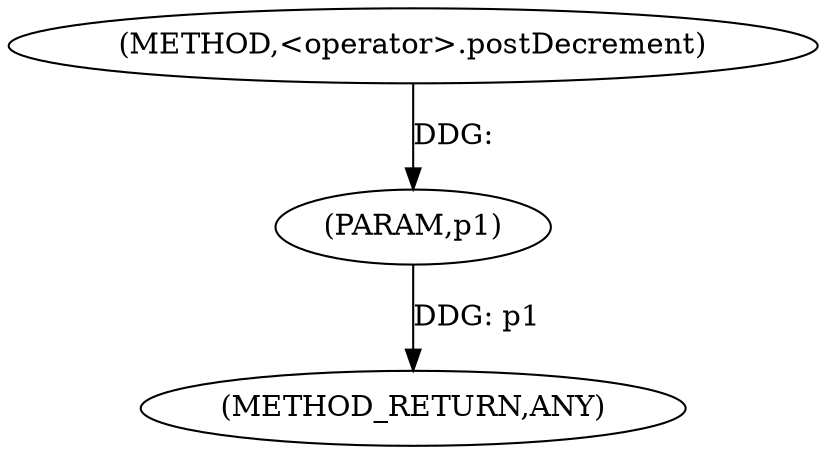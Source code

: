 
digraph "&lt;operator&gt;.postDecrement" {  

"2047" [label = "(METHOD,&lt;operator&gt;.postDecrement)" ]

"2050" [label = "(METHOD_RETURN,ANY)" ]

"2048" [label = "(PARAM,p1)" ]

  "2048" -> "2050"  [ label = "DDG: p1"] 

  "2047" -> "2048"  [ label = "DDG: "] 

}